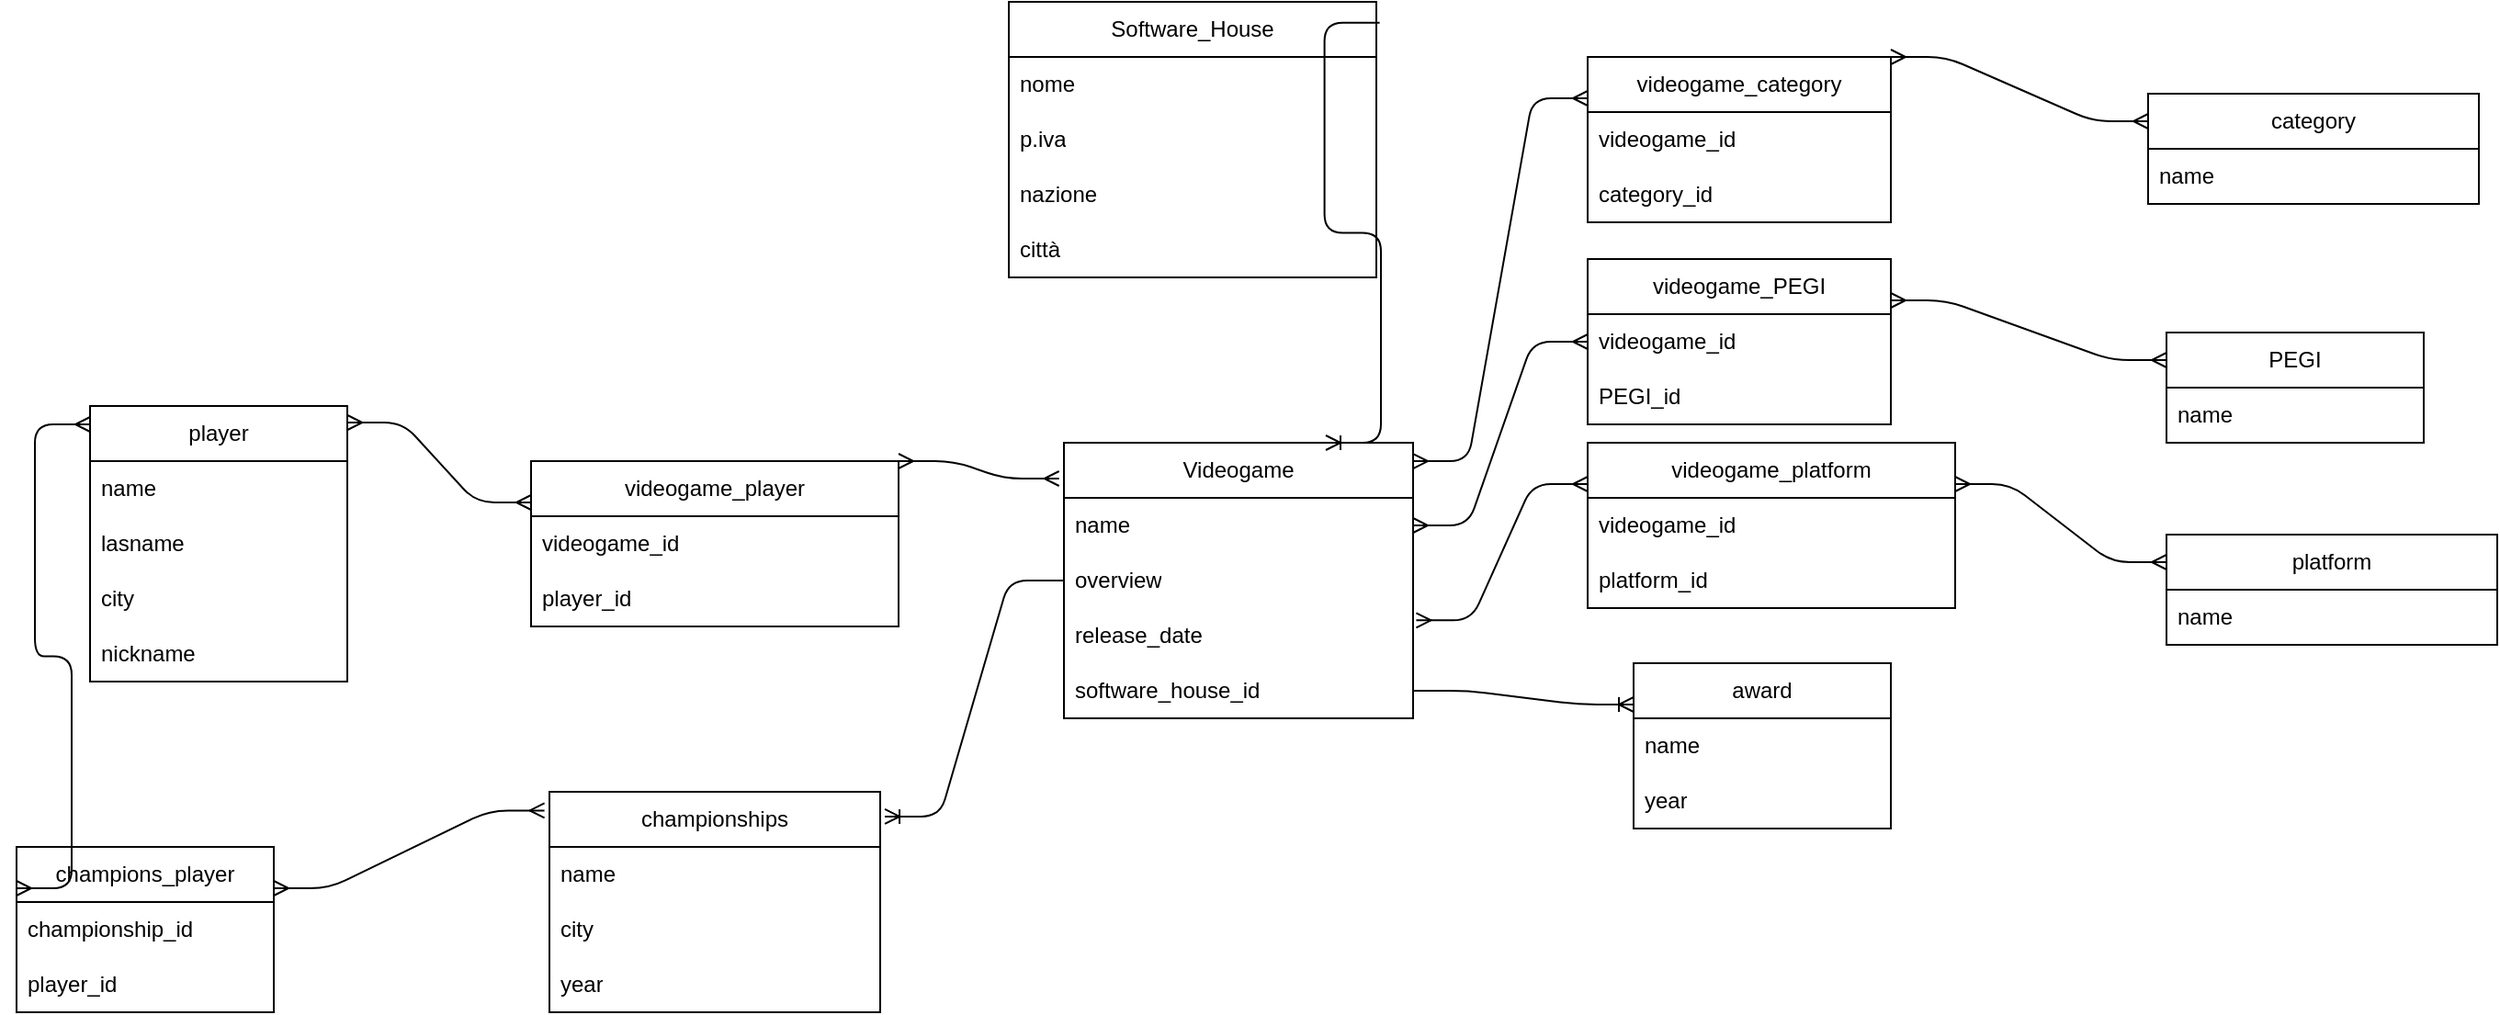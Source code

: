 <mxfile>
    <diagram id="LVasn8eD0tBvQx7HgdVV" name="Page-1">
        <mxGraphModel dx="1988" dy="1177" grid="1" gridSize="10" guides="1" tooltips="1" connect="1" arrows="1" fold="1" page="1" pageScale="1" pageWidth="850" pageHeight="1100" math="0" shadow="0">
            <root>
                <mxCell id="0"/>
                <mxCell id="1" parent="0"/>
                <mxCell id="gDFYgI3IGkG8u1TfmCil-1" value="Software_House" style="swimlane;fontStyle=0;childLayout=stackLayout;horizontal=1;startSize=30;horizontalStack=0;resizeParent=1;resizeParentMax=0;resizeLast=0;collapsible=1;marginBottom=0;whiteSpace=wrap;html=1;" parent="1" vertex="1">
                    <mxGeometry x="20" y="10" width="200" height="150" as="geometry"/>
                </mxCell>
                <mxCell id="gDFYgI3IGkG8u1TfmCil-2" value="nome" style="text;strokeColor=none;fillColor=none;align=left;verticalAlign=middle;spacingLeft=4;spacingRight=4;overflow=hidden;points=[[0,0.5],[1,0.5]];portConstraint=eastwest;rotatable=0;whiteSpace=wrap;html=1;" parent="gDFYgI3IGkG8u1TfmCil-1" vertex="1">
                    <mxGeometry y="30" width="200" height="30" as="geometry"/>
                </mxCell>
                <mxCell id="gDFYgI3IGkG8u1TfmCil-3" value="p.iva" style="text;strokeColor=none;fillColor=none;align=left;verticalAlign=middle;spacingLeft=4;spacingRight=4;overflow=hidden;points=[[0,0.5],[1,0.5]];portConstraint=eastwest;rotatable=0;whiteSpace=wrap;html=1;" parent="gDFYgI3IGkG8u1TfmCil-1" vertex="1">
                    <mxGeometry y="60" width="200" height="30" as="geometry"/>
                </mxCell>
                <mxCell id="gDFYgI3IGkG8u1TfmCil-9" value="nazione" style="text;strokeColor=none;fillColor=none;align=left;verticalAlign=middle;spacingLeft=4;spacingRight=4;overflow=hidden;points=[[0,0.5],[1,0.5]];portConstraint=eastwest;rotatable=0;whiteSpace=wrap;html=1;" parent="gDFYgI3IGkG8u1TfmCil-1" vertex="1">
                    <mxGeometry y="90" width="200" height="30" as="geometry"/>
                </mxCell>
                <mxCell id="gDFYgI3IGkG8u1TfmCil-4" value="città" style="text;strokeColor=none;fillColor=none;align=left;verticalAlign=middle;spacingLeft=4;spacingRight=4;overflow=hidden;points=[[0,0.5],[1,0.5]];portConstraint=eastwest;rotatable=0;whiteSpace=wrap;html=1;" parent="gDFYgI3IGkG8u1TfmCil-1" vertex="1">
                    <mxGeometry y="120" width="200" height="30" as="geometry"/>
                </mxCell>
                <mxCell id="gDFYgI3IGkG8u1TfmCil-5" value="Videogame" style="swimlane;fontStyle=0;childLayout=stackLayout;horizontal=1;startSize=30;horizontalStack=0;resizeParent=1;resizeParentMax=0;resizeLast=0;collapsible=1;marginBottom=0;whiteSpace=wrap;html=1;" parent="1" vertex="1">
                    <mxGeometry x="50" y="250" width="190" height="150" as="geometry"/>
                </mxCell>
                <mxCell id="gDFYgI3IGkG8u1TfmCil-6" value="name" style="text;strokeColor=none;fillColor=none;align=left;verticalAlign=middle;spacingLeft=4;spacingRight=4;overflow=hidden;points=[[0,0.5],[1,0.5]];portConstraint=eastwest;rotatable=0;whiteSpace=wrap;html=1;" parent="gDFYgI3IGkG8u1TfmCil-5" vertex="1">
                    <mxGeometry y="30" width="190" height="30" as="geometry"/>
                </mxCell>
                <mxCell id="gDFYgI3IGkG8u1TfmCil-7" value="overview" style="text;strokeColor=none;fillColor=none;align=left;verticalAlign=middle;spacingLeft=4;spacingRight=4;overflow=hidden;points=[[0,0.5],[1,0.5]];portConstraint=eastwest;rotatable=0;whiteSpace=wrap;html=1;" parent="gDFYgI3IGkG8u1TfmCil-5" vertex="1">
                    <mxGeometry y="60" width="190" height="30" as="geometry"/>
                </mxCell>
                <mxCell id="gDFYgI3IGkG8u1TfmCil-40" value="release_date" style="text;strokeColor=none;fillColor=none;align=left;verticalAlign=middle;spacingLeft=4;spacingRight=4;overflow=hidden;points=[[0,0.5],[1,0.5]];portConstraint=eastwest;rotatable=0;whiteSpace=wrap;html=1;" parent="gDFYgI3IGkG8u1TfmCil-5" vertex="1">
                    <mxGeometry y="90" width="190" height="30" as="geometry"/>
                </mxCell>
                <mxCell id="gDFYgI3IGkG8u1TfmCil-8" value="software_house_id" style="text;strokeColor=none;fillColor=none;align=left;verticalAlign=middle;spacingLeft=4;spacingRight=4;overflow=hidden;points=[[0,0.5],[1,0.5]];portConstraint=eastwest;rotatable=0;whiteSpace=wrap;html=1;" parent="gDFYgI3IGkG8u1TfmCil-5" vertex="1">
                    <mxGeometry y="120" width="190" height="30" as="geometry"/>
                </mxCell>
                <mxCell id="gDFYgI3IGkG8u1TfmCil-11" value="platform" style="swimlane;fontStyle=0;childLayout=stackLayout;horizontal=1;startSize=30;horizontalStack=0;resizeParent=1;resizeParentMax=0;resizeLast=0;collapsible=1;marginBottom=0;whiteSpace=wrap;html=1;" parent="1" vertex="1">
                    <mxGeometry x="650" y="300" width="180" height="60" as="geometry"/>
                </mxCell>
                <mxCell id="gDFYgI3IGkG8u1TfmCil-12" value="name" style="text;strokeColor=none;fillColor=none;align=left;verticalAlign=middle;spacingLeft=4;spacingRight=4;overflow=hidden;points=[[0,0.5],[1,0.5]];portConstraint=eastwest;rotatable=0;whiteSpace=wrap;html=1;" parent="gDFYgI3IGkG8u1TfmCil-11" vertex="1">
                    <mxGeometry y="30" width="180" height="30" as="geometry"/>
                </mxCell>
                <mxCell id="gDFYgI3IGkG8u1TfmCil-15" value="category" style="swimlane;fontStyle=0;childLayout=stackLayout;horizontal=1;startSize=30;horizontalStack=0;resizeParent=1;resizeParentMax=0;resizeLast=0;collapsible=1;marginBottom=0;whiteSpace=wrap;html=1;" parent="1" vertex="1">
                    <mxGeometry x="640" y="60" width="180" height="60" as="geometry"/>
                </mxCell>
                <mxCell id="gDFYgI3IGkG8u1TfmCil-16" value="name" style="text;strokeColor=none;fillColor=none;align=left;verticalAlign=middle;spacingLeft=4;spacingRight=4;overflow=hidden;points=[[0,0.5],[1,0.5]];portConstraint=eastwest;rotatable=0;whiteSpace=wrap;html=1;" parent="gDFYgI3IGkG8u1TfmCil-15" vertex="1">
                    <mxGeometry y="30" width="180" height="30" as="geometry"/>
                </mxCell>
                <mxCell id="gDFYgI3IGkG8u1TfmCil-19" value="PEGI" style="swimlane;fontStyle=0;childLayout=stackLayout;horizontal=1;startSize=30;horizontalStack=0;resizeParent=1;resizeParentMax=0;resizeLast=0;collapsible=1;marginBottom=0;whiteSpace=wrap;html=1;" parent="1" vertex="1">
                    <mxGeometry x="650" y="190" width="140" height="60" as="geometry"/>
                </mxCell>
                <mxCell id="gDFYgI3IGkG8u1TfmCil-20" value="name" style="text;strokeColor=none;fillColor=none;align=left;verticalAlign=middle;spacingLeft=4;spacingRight=4;overflow=hidden;points=[[0,0.5],[1,0.5]];portConstraint=eastwest;rotatable=0;whiteSpace=wrap;html=1;" parent="gDFYgI3IGkG8u1TfmCil-19" vertex="1">
                    <mxGeometry y="30" width="140" height="30" as="geometry"/>
                </mxCell>
                <mxCell id="gDFYgI3IGkG8u1TfmCil-23" value="award" style="swimlane;fontStyle=0;childLayout=stackLayout;horizontal=1;startSize=30;horizontalStack=0;resizeParent=1;resizeParentMax=0;resizeLast=0;collapsible=1;marginBottom=0;whiteSpace=wrap;html=1;" parent="1" vertex="1">
                    <mxGeometry x="360" y="370" width="140" height="90" as="geometry"/>
                </mxCell>
                <mxCell id="gDFYgI3IGkG8u1TfmCil-24" value="name" style="text;strokeColor=none;fillColor=none;align=left;verticalAlign=middle;spacingLeft=4;spacingRight=4;overflow=hidden;points=[[0,0.5],[1,0.5]];portConstraint=eastwest;rotatable=0;whiteSpace=wrap;html=1;" parent="gDFYgI3IGkG8u1TfmCil-23" vertex="1">
                    <mxGeometry y="30" width="140" height="30" as="geometry"/>
                </mxCell>
                <mxCell id="gDFYgI3IGkG8u1TfmCil-69" value="year" style="text;strokeColor=none;fillColor=none;align=left;verticalAlign=middle;spacingLeft=4;spacingRight=4;overflow=hidden;points=[[0,0.5],[1,0.5]];portConstraint=eastwest;rotatable=0;whiteSpace=wrap;html=1;" parent="gDFYgI3IGkG8u1TfmCil-23" vertex="1">
                    <mxGeometry y="60" width="140" height="30" as="geometry"/>
                </mxCell>
                <mxCell id="gDFYgI3IGkG8u1TfmCil-27" value="champions_player" style="swimlane;fontStyle=0;childLayout=stackLayout;horizontal=1;startSize=30;horizontalStack=0;resizeParent=1;resizeParentMax=0;resizeLast=0;collapsible=1;marginBottom=0;whiteSpace=wrap;html=1;" parent="1" vertex="1">
                    <mxGeometry x="-520" y="470" width="140" height="90" as="geometry"/>
                </mxCell>
                <mxCell id="gDFYgI3IGkG8u1TfmCil-28" value="championship_id" style="text;strokeColor=none;fillColor=none;align=left;verticalAlign=middle;spacingLeft=4;spacingRight=4;overflow=hidden;points=[[0,0.5],[1,0.5]];portConstraint=eastwest;rotatable=0;whiteSpace=wrap;html=1;" parent="gDFYgI3IGkG8u1TfmCil-27" vertex="1">
                    <mxGeometry y="30" width="140" height="30" as="geometry"/>
                </mxCell>
                <mxCell id="gDFYgI3IGkG8u1TfmCil-29" value="player_id" style="text;strokeColor=none;fillColor=none;align=left;verticalAlign=middle;spacingLeft=4;spacingRight=4;overflow=hidden;points=[[0,0.5],[1,0.5]];portConstraint=eastwest;rotatable=0;whiteSpace=wrap;html=1;" parent="gDFYgI3IGkG8u1TfmCil-27" vertex="1">
                    <mxGeometry y="60" width="140" height="30" as="geometry"/>
                </mxCell>
                <mxCell id="gDFYgI3IGkG8u1TfmCil-31" value="player" style="swimlane;fontStyle=0;childLayout=stackLayout;horizontal=1;startSize=30;horizontalStack=0;resizeParent=1;resizeParentMax=0;resizeLast=0;collapsible=1;marginBottom=0;whiteSpace=wrap;html=1;" parent="1" vertex="1">
                    <mxGeometry x="-480" y="230" width="140" height="150" as="geometry"/>
                </mxCell>
                <mxCell id="gDFYgI3IGkG8u1TfmCil-32" value="name" style="text;strokeColor=none;fillColor=none;align=left;verticalAlign=middle;spacingLeft=4;spacingRight=4;overflow=hidden;points=[[0,0.5],[1,0.5]];portConstraint=eastwest;rotatable=0;whiteSpace=wrap;html=1;" parent="gDFYgI3IGkG8u1TfmCil-31" vertex="1">
                    <mxGeometry y="30" width="140" height="30" as="geometry"/>
                </mxCell>
                <mxCell id="gDFYgI3IGkG8u1TfmCil-33" value="lasname" style="text;strokeColor=none;fillColor=none;align=left;verticalAlign=middle;spacingLeft=4;spacingRight=4;overflow=hidden;points=[[0,0.5],[1,0.5]];portConstraint=eastwest;rotatable=0;whiteSpace=wrap;html=1;" parent="gDFYgI3IGkG8u1TfmCil-31" vertex="1">
                    <mxGeometry y="60" width="140" height="30" as="geometry"/>
                </mxCell>
                <mxCell id="gDFYgI3IGkG8u1TfmCil-34" value="city&lt;span style=&quot;color: rgba(0, 0, 0, 0); font-family: monospace; font-size: 0px;&quot;&gt;%3CmxGraphModel%3E%3Croot%3E%3CmxCell%20id%3D%220%22%2F%3E%3CmxCell%20id%3D%221%22%20parent%3D%220%22%2F%3E%3CmxCell%20id%3D%222%22%20value%3D%22citt%C3%A0%22%20style%3D%22text%3BstrokeColor%3Dnone%3BfillColor%3Dnone%3Balign%3Dleft%3BverticalAlign%3Dmiddle%3BspacingLeft%3D4%3BspacingRight%3D4%3Boverflow%3Dhidden%3Bpoints%3D%5B%5B0%2C0.5%5D%2C%5B1%2C0.5%5D%5D%3BportConstraint%3Deastwest%3Brotatable%3D0%3BwhiteSpace%3Dwrap%3Bhtml%3D1%3B%22%20vertex%3D%221%22%20parent%3D%221%22%3E%3CmxGeometry%20x%3D%22425%22%20y%3D%22220%22%20width%3D%22140%22%20height%3D%2230%22%20as%3D%22geometry%22%2F%3E%3C%2FmxCell%3E%3C%2Froot%3E%3C%2FmxGraphModel%3E&lt;/span&gt;" style="text;strokeColor=none;fillColor=none;align=left;verticalAlign=middle;spacingLeft=4;spacingRight=4;overflow=hidden;points=[[0,0.5],[1,0.5]];portConstraint=eastwest;rotatable=0;whiteSpace=wrap;html=1;" parent="gDFYgI3IGkG8u1TfmCil-31" vertex="1">
                    <mxGeometry y="90" width="140" height="30" as="geometry"/>
                </mxCell>
                <mxCell id="gDFYgI3IGkG8u1TfmCil-35" value="nickname" style="text;strokeColor=none;fillColor=none;align=left;verticalAlign=middle;spacingLeft=4;spacingRight=4;overflow=hidden;points=[[0,0.5],[1,0.5]];portConstraint=eastwest;rotatable=0;whiteSpace=wrap;html=1;" parent="gDFYgI3IGkG8u1TfmCil-31" vertex="1">
                    <mxGeometry y="120" width="140" height="30" as="geometry"/>
                </mxCell>
                <mxCell id="gDFYgI3IGkG8u1TfmCil-36" value="championships" style="swimlane;fontStyle=0;childLayout=stackLayout;horizontal=1;startSize=30;horizontalStack=0;resizeParent=1;resizeParentMax=0;resizeLast=0;collapsible=1;marginBottom=0;whiteSpace=wrap;html=1;" parent="1" vertex="1">
                    <mxGeometry x="-230" y="440" width="180" height="120" as="geometry"/>
                </mxCell>
                <mxCell id="gDFYgI3IGkG8u1TfmCil-37" value="name" style="text;strokeColor=none;fillColor=none;align=left;verticalAlign=middle;spacingLeft=4;spacingRight=4;overflow=hidden;points=[[0,0.5],[1,0.5]];portConstraint=eastwest;rotatable=0;whiteSpace=wrap;html=1;" parent="gDFYgI3IGkG8u1TfmCil-36" vertex="1">
                    <mxGeometry y="30" width="180" height="30" as="geometry"/>
                </mxCell>
                <mxCell id="gDFYgI3IGkG8u1TfmCil-38" value="city" style="text;strokeColor=none;fillColor=none;align=left;verticalAlign=middle;spacingLeft=4;spacingRight=4;overflow=hidden;points=[[0,0.5],[1,0.5]];portConstraint=eastwest;rotatable=0;whiteSpace=wrap;html=1;" parent="gDFYgI3IGkG8u1TfmCil-36" vertex="1">
                    <mxGeometry y="60" width="180" height="30" as="geometry"/>
                </mxCell>
                <mxCell id="gDFYgI3IGkG8u1TfmCil-39" value="year" style="text;strokeColor=none;fillColor=none;align=left;verticalAlign=middle;spacingLeft=4;spacingRight=4;overflow=hidden;points=[[0,0.5],[1,0.5]];portConstraint=eastwest;rotatable=0;whiteSpace=wrap;html=1;" parent="gDFYgI3IGkG8u1TfmCil-36" vertex="1">
                    <mxGeometry y="90" width="180" height="30" as="geometry"/>
                </mxCell>
                <mxCell id="gDFYgI3IGkG8u1TfmCil-41" value="videogame_PEGI&lt;br&gt;" style="swimlane;fontStyle=0;childLayout=stackLayout;horizontal=1;startSize=30;horizontalStack=0;resizeParent=1;resizeParentMax=0;resizeLast=0;collapsible=1;marginBottom=0;whiteSpace=wrap;html=1;" parent="1" vertex="1">
                    <mxGeometry x="335" y="150" width="165" height="90" as="geometry"/>
                </mxCell>
                <mxCell id="gDFYgI3IGkG8u1TfmCil-42" value="videogame_id" style="text;strokeColor=none;fillColor=none;align=left;verticalAlign=middle;spacingLeft=4;spacingRight=4;overflow=hidden;points=[[0,0.5],[1,0.5]];portConstraint=eastwest;rotatable=0;whiteSpace=wrap;html=1;" parent="gDFYgI3IGkG8u1TfmCil-41" vertex="1">
                    <mxGeometry y="30" width="165" height="30" as="geometry"/>
                </mxCell>
                <mxCell id="gDFYgI3IGkG8u1TfmCil-43" value="PEGI_id" style="text;strokeColor=none;fillColor=none;align=left;verticalAlign=middle;spacingLeft=4;spacingRight=4;overflow=hidden;points=[[0,0.5],[1,0.5]];portConstraint=eastwest;rotatable=0;whiteSpace=wrap;html=1;" parent="gDFYgI3IGkG8u1TfmCil-41" vertex="1">
                    <mxGeometry y="60" width="165" height="30" as="geometry"/>
                </mxCell>
                <mxCell id="gDFYgI3IGkG8u1TfmCil-45" value="" style="edgeStyle=entityRelationEdgeStyle;fontSize=12;html=1;endArrow=ERmany;startArrow=ERmany;exitX=1;exitY=0.5;exitDx=0;exitDy=0;entryX=0;entryY=0.5;entryDx=0;entryDy=0;" parent="1" source="gDFYgI3IGkG8u1TfmCil-6" target="gDFYgI3IGkG8u1TfmCil-42" edge="1">
                    <mxGeometry width="100" height="100" relative="1" as="geometry">
                        <mxPoint x="235" y="120" as="sourcePoint"/>
                        <mxPoint x="335" y="20" as="targetPoint"/>
                    </mxGeometry>
                </mxCell>
                <mxCell id="gDFYgI3IGkG8u1TfmCil-46" value="" style="edgeStyle=entityRelationEdgeStyle;fontSize=12;html=1;endArrow=ERmany;startArrow=ERmany;entryX=0;entryY=0.25;entryDx=0;entryDy=0;exitX=1;exitY=0.25;exitDx=0;exitDy=0;" parent="1" source="gDFYgI3IGkG8u1TfmCil-41" target="gDFYgI3IGkG8u1TfmCil-19" edge="1">
                    <mxGeometry width="100" height="100" relative="1" as="geometry">
                        <mxPoint x="200" y="650" as="sourcePoint"/>
                        <mxPoint x="300" y="550" as="targetPoint"/>
                    </mxGeometry>
                </mxCell>
                <mxCell id="gDFYgI3IGkG8u1TfmCil-47" value="videogame_platform" style="swimlane;fontStyle=0;childLayout=stackLayout;horizontal=1;startSize=30;horizontalStack=0;resizeParent=1;resizeParentMax=0;resizeLast=0;collapsible=1;marginBottom=0;whiteSpace=wrap;html=1;" parent="1" vertex="1">
                    <mxGeometry x="335" y="250" width="200" height="90" as="geometry"/>
                </mxCell>
                <mxCell id="gDFYgI3IGkG8u1TfmCil-48" value="videogame_id" style="text;strokeColor=none;fillColor=none;align=left;verticalAlign=middle;spacingLeft=4;spacingRight=4;overflow=hidden;points=[[0,0.5],[1,0.5]];portConstraint=eastwest;rotatable=0;whiteSpace=wrap;html=1;" parent="gDFYgI3IGkG8u1TfmCil-47" vertex="1">
                    <mxGeometry y="30" width="200" height="30" as="geometry"/>
                </mxCell>
                <mxCell id="gDFYgI3IGkG8u1TfmCil-49" value="platform_id" style="text;strokeColor=none;fillColor=none;align=left;verticalAlign=middle;spacingLeft=4;spacingRight=4;overflow=hidden;points=[[0,0.5],[1,0.5]];portConstraint=eastwest;rotatable=0;whiteSpace=wrap;html=1;" parent="gDFYgI3IGkG8u1TfmCil-47" vertex="1">
                    <mxGeometry y="60" width="200" height="30" as="geometry"/>
                </mxCell>
                <mxCell id="gDFYgI3IGkG8u1TfmCil-52" value="" style="edgeStyle=entityRelationEdgeStyle;fontSize=12;html=1;endArrow=ERmany;startArrow=ERmany;entryX=0;entryY=0.25;entryDx=0;entryDy=0;exitX=1.009;exitY=0.222;exitDx=0;exitDy=0;exitPerimeter=0;" parent="1" source="gDFYgI3IGkG8u1TfmCil-40" target="gDFYgI3IGkG8u1TfmCil-47" edge="1">
                    <mxGeometry width="100" height="100" relative="1" as="geometry">
                        <mxPoint x="200" y="650" as="sourcePoint"/>
                        <mxPoint x="300" y="550" as="targetPoint"/>
                    </mxGeometry>
                </mxCell>
                <mxCell id="gDFYgI3IGkG8u1TfmCil-53" value="" style="edgeStyle=entityRelationEdgeStyle;fontSize=12;html=1;endArrow=ERmany;startArrow=ERmany;entryX=0;entryY=0.25;entryDx=0;entryDy=0;exitX=1;exitY=0.25;exitDx=0;exitDy=0;" parent="1" source="gDFYgI3IGkG8u1TfmCil-47" target="gDFYgI3IGkG8u1TfmCil-11" edge="1">
                    <mxGeometry width="100" height="100" relative="1" as="geometry">
                        <mxPoint x="200" y="650" as="sourcePoint"/>
                        <mxPoint x="300" y="550" as="targetPoint"/>
                    </mxGeometry>
                </mxCell>
                <mxCell id="gDFYgI3IGkG8u1TfmCil-54" value="videogame_category" style="swimlane;fontStyle=0;childLayout=stackLayout;horizontal=1;startSize=30;horizontalStack=0;resizeParent=1;resizeParentMax=0;resizeLast=0;collapsible=1;marginBottom=0;whiteSpace=wrap;html=1;" parent="1" vertex="1">
                    <mxGeometry x="335" y="40" width="165" height="90" as="geometry"/>
                </mxCell>
                <mxCell id="gDFYgI3IGkG8u1TfmCil-55" value="videogame_id" style="text;strokeColor=none;fillColor=none;align=left;verticalAlign=middle;spacingLeft=4;spacingRight=4;overflow=hidden;points=[[0,0.5],[1,0.5]];portConstraint=eastwest;rotatable=0;whiteSpace=wrap;html=1;" parent="gDFYgI3IGkG8u1TfmCil-54" vertex="1">
                    <mxGeometry y="30" width="165" height="30" as="geometry"/>
                </mxCell>
                <mxCell id="gDFYgI3IGkG8u1TfmCil-56" value="category_id" style="text;strokeColor=none;fillColor=none;align=left;verticalAlign=middle;spacingLeft=4;spacingRight=4;overflow=hidden;points=[[0,0.5],[1,0.5]];portConstraint=eastwest;rotatable=0;whiteSpace=wrap;html=1;" parent="gDFYgI3IGkG8u1TfmCil-54" vertex="1">
                    <mxGeometry y="60" width="165" height="30" as="geometry"/>
                </mxCell>
                <mxCell id="gDFYgI3IGkG8u1TfmCil-57" value="" style="edgeStyle=entityRelationEdgeStyle;fontSize=12;html=1;endArrow=ERmany;startArrow=ERmany;entryX=0;entryY=0.25;entryDx=0;entryDy=0;exitX=1;exitY=0.067;exitDx=0;exitDy=0;exitPerimeter=0;" parent="1" source="gDFYgI3IGkG8u1TfmCil-5" target="gDFYgI3IGkG8u1TfmCil-54" edge="1">
                    <mxGeometry width="100" height="100" relative="1" as="geometry">
                        <mxPoint x="200" y="650" as="sourcePoint"/>
                        <mxPoint x="300" y="550" as="targetPoint"/>
                    </mxGeometry>
                </mxCell>
                <mxCell id="gDFYgI3IGkG8u1TfmCil-58" value="" style="edgeStyle=entityRelationEdgeStyle;fontSize=12;html=1;endArrow=ERmany;startArrow=ERmany;entryX=0;entryY=0.25;entryDx=0;entryDy=0;exitX=1;exitY=0;exitDx=0;exitDy=0;" parent="1" source="gDFYgI3IGkG8u1TfmCil-54" target="gDFYgI3IGkG8u1TfmCil-15" edge="1">
                    <mxGeometry width="100" height="100" relative="1" as="geometry">
                        <mxPoint x="200" y="650" as="sourcePoint"/>
                        <mxPoint x="300" y="550" as="targetPoint"/>
                    </mxGeometry>
                </mxCell>
                <mxCell id="gDFYgI3IGkG8u1TfmCil-59" value="" style="edgeStyle=entityRelationEdgeStyle;fontSize=12;html=1;endArrow=ERoneToMany;entryX=0.75;entryY=0;entryDx=0;entryDy=0;exitX=1.009;exitY=0.076;exitDx=0;exitDy=0;exitPerimeter=0;" parent="1" source="gDFYgI3IGkG8u1TfmCil-1" target="gDFYgI3IGkG8u1TfmCil-5" edge="1">
                    <mxGeometry width="100" height="100" relative="1" as="geometry">
                        <mxPoint x="200" y="650" as="sourcePoint"/>
                        <mxPoint x="300" y="550" as="targetPoint"/>
                    </mxGeometry>
                </mxCell>
                <mxCell id="gDFYgI3IGkG8u1TfmCil-70" value="" style="edgeStyle=entityRelationEdgeStyle;fontSize=12;html=1;endArrow=ERoneToMany;exitX=1;exitY=0.5;exitDx=0;exitDy=0;entryX=0;entryY=0.25;entryDx=0;entryDy=0;" parent="1" source="gDFYgI3IGkG8u1TfmCil-8" target="gDFYgI3IGkG8u1TfmCil-23" edge="1">
                    <mxGeometry width="100" height="100" relative="1" as="geometry">
                        <mxPoint x="200" y="650" as="sourcePoint"/>
                        <mxPoint x="300" y="550" as="targetPoint"/>
                    </mxGeometry>
                </mxCell>
                <mxCell id="gDFYgI3IGkG8u1TfmCil-71" value="" style="edgeStyle=entityRelationEdgeStyle;fontSize=12;html=1;endArrow=ERoneToMany;exitX=0;exitY=0.5;exitDx=0;exitDy=0;entryX=1.014;entryY=0.112;entryDx=0;entryDy=0;entryPerimeter=0;" parent="1" source="gDFYgI3IGkG8u1TfmCil-7" target="gDFYgI3IGkG8u1TfmCil-36" edge="1">
                    <mxGeometry width="100" height="100" relative="1" as="geometry">
                        <mxPoint x="200" y="650" as="sourcePoint"/>
                        <mxPoint x="300" y="550" as="targetPoint"/>
                    </mxGeometry>
                </mxCell>
                <mxCell id="gDFYgI3IGkG8u1TfmCil-72" value="videogame_player" style="swimlane;fontStyle=0;childLayout=stackLayout;horizontal=1;startSize=30;horizontalStack=0;resizeParent=1;resizeParentMax=0;resizeLast=0;collapsible=1;marginBottom=0;whiteSpace=wrap;html=1;" parent="1" vertex="1">
                    <mxGeometry x="-240" y="260" width="200" height="90" as="geometry"/>
                </mxCell>
                <mxCell id="gDFYgI3IGkG8u1TfmCil-73" value="videogame_id" style="text;strokeColor=none;fillColor=none;align=left;verticalAlign=middle;spacingLeft=4;spacingRight=4;overflow=hidden;points=[[0,0.5],[1,0.5]];portConstraint=eastwest;rotatable=0;whiteSpace=wrap;html=1;" parent="gDFYgI3IGkG8u1TfmCil-72" vertex="1">
                    <mxGeometry y="30" width="200" height="30" as="geometry"/>
                </mxCell>
                <mxCell id="gDFYgI3IGkG8u1TfmCil-74" value="player_id" style="text;strokeColor=none;fillColor=none;align=left;verticalAlign=middle;spacingLeft=4;spacingRight=4;overflow=hidden;points=[[0,0.5],[1,0.5]];portConstraint=eastwest;rotatable=0;whiteSpace=wrap;html=1;" parent="gDFYgI3IGkG8u1TfmCil-72" vertex="1">
                    <mxGeometry y="60" width="200" height="30" as="geometry"/>
                </mxCell>
                <mxCell id="gDFYgI3IGkG8u1TfmCil-75" value="" style="edgeStyle=entityRelationEdgeStyle;fontSize=12;html=1;endArrow=ERmany;startArrow=ERmany;entryX=0;entryY=0.25;entryDx=0;entryDy=0;exitX=1.001;exitY=0.06;exitDx=0;exitDy=0;exitPerimeter=0;" parent="1" source="gDFYgI3IGkG8u1TfmCil-31" target="gDFYgI3IGkG8u1TfmCil-72" edge="1">
                    <mxGeometry width="100" height="100" relative="1" as="geometry">
                        <mxPoint x="30" y="650" as="sourcePoint"/>
                        <mxPoint x="130" y="550" as="targetPoint"/>
                    </mxGeometry>
                </mxCell>
                <mxCell id="gDFYgI3IGkG8u1TfmCil-76" value="" style="edgeStyle=entityRelationEdgeStyle;fontSize=12;html=1;endArrow=ERmany;startArrow=ERmany;entryX=-0.014;entryY=0.13;entryDx=0;entryDy=0;entryPerimeter=0;exitX=1;exitY=0;exitDx=0;exitDy=0;" parent="1" source="gDFYgI3IGkG8u1TfmCil-72" target="gDFYgI3IGkG8u1TfmCil-5" edge="1">
                    <mxGeometry width="100" height="100" relative="1" as="geometry">
                        <mxPoint x="30" y="650" as="sourcePoint"/>
                        <mxPoint x="130" y="550" as="targetPoint"/>
                    </mxGeometry>
                </mxCell>
                <mxCell id="gDFYgI3IGkG8u1TfmCil-77" value="" style="edgeStyle=entityRelationEdgeStyle;fontSize=12;html=1;endArrow=ERmany;startArrow=ERmany;exitX=0;exitY=0.25;exitDx=0;exitDy=0;" parent="1" source="gDFYgI3IGkG8u1TfmCil-27" edge="1">
                    <mxGeometry width="100" height="100" relative="1" as="geometry">
                        <mxPoint x="30" y="650" as="sourcePoint"/>
                        <mxPoint x="-480" y="240" as="targetPoint"/>
                    </mxGeometry>
                </mxCell>
                <mxCell id="gDFYgI3IGkG8u1TfmCil-79" value="" style="edgeStyle=entityRelationEdgeStyle;fontSize=12;html=1;endArrow=ERmany;startArrow=ERmany;exitX=1;exitY=0.25;exitDx=0;exitDy=0;entryX=-0.015;entryY=0.085;entryDx=0;entryDy=0;entryPerimeter=0;" parent="1" source="gDFYgI3IGkG8u1TfmCil-27" target="gDFYgI3IGkG8u1TfmCil-36" edge="1">
                    <mxGeometry width="100" height="100" relative="1" as="geometry">
                        <mxPoint x="30" y="650" as="sourcePoint"/>
                        <mxPoint x="130" y="550" as="targetPoint"/>
                    </mxGeometry>
                </mxCell>
            </root>
        </mxGraphModel>
    </diagram>
</mxfile>